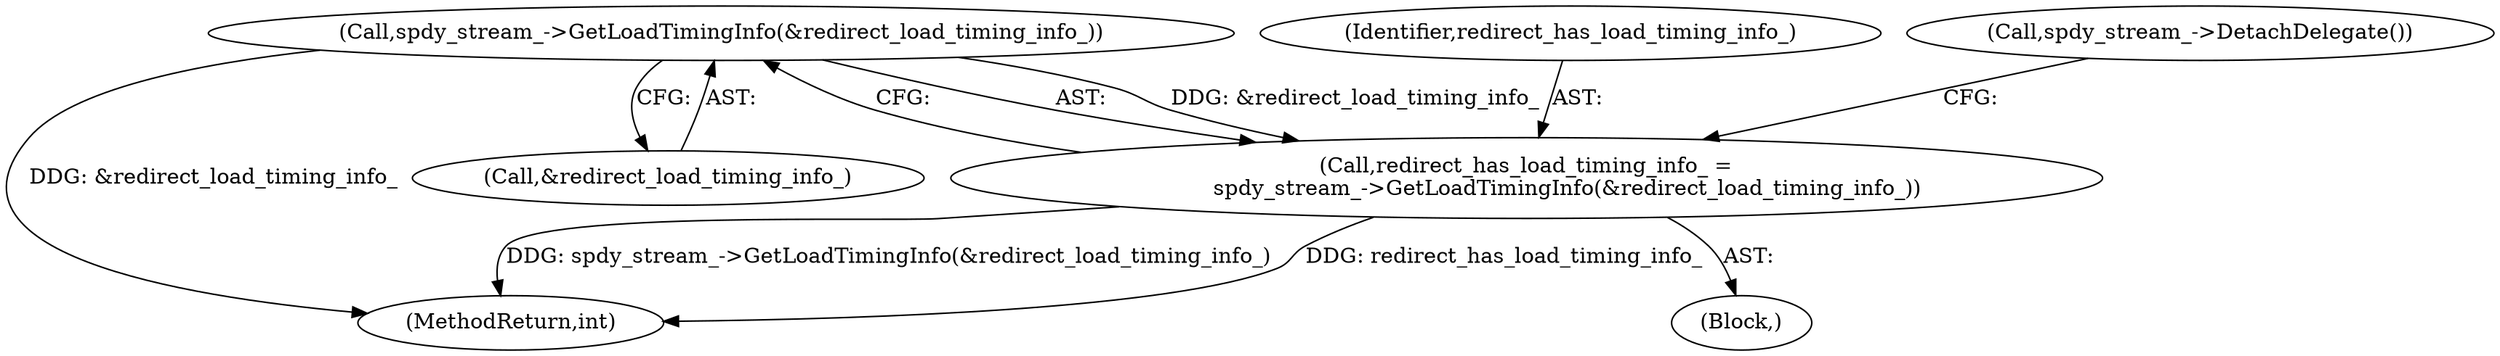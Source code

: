 digraph "1_Chrome_7933c117fd16b192e70609c331641e9112af5e42_1@del" {
"1000148" [label="(Call,spdy_stream_->GetLoadTimingInfo(&redirect_load_timing_info_))"];
"1000146" [label="(Call,redirect_has_load_timing_info_ =\n            spdy_stream_->GetLoadTimingInfo(&redirect_load_timing_info_))"];
"1000147" [label="(Identifier,redirect_has_load_timing_info_)"];
"1000148" [label="(Call,spdy_stream_->GetLoadTimingInfo(&redirect_load_timing_info_))"];
"1000176" [label="(MethodReturn,int)"];
"1000145" [label="(Block,)"];
"1000149" [label="(Call,&redirect_load_timing_info_)"];
"1000146" [label="(Call,redirect_has_load_timing_info_ =\n            spdy_stream_->GetLoadTimingInfo(&redirect_load_timing_info_))"];
"1000151" [label="(Call,spdy_stream_->DetachDelegate())"];
"1000148" -> "1000146"  [label="AST: "];
"1000148" -> "1000149"  [label="CFG: "];
"1000149" -> "1000148"  [label="AST: "];
"1000146" -> "1000148"  [label="CFG: "];
"1000148" -> "1000176"  [label="DDG: &redirect_load_timing_info_"];
"1000148" -> "1000146"  [label="DDG: &redirect_load_timing_info_"];
"1000146" -> "1000145"  [label="AST: "];
"1000147" -> "1000146"  [label="AST: "];
"1000151" -> "1000146"  [label="CFG: "];
"1000146" -> "1000176"  [label="DDG: redirect_has_load_timing_info_"];
"1000146" -> "1000176"  [label="DDG: spdy_stream_->GetLoadTimingInfo(&redirect_load_timing_info_)"];
}
